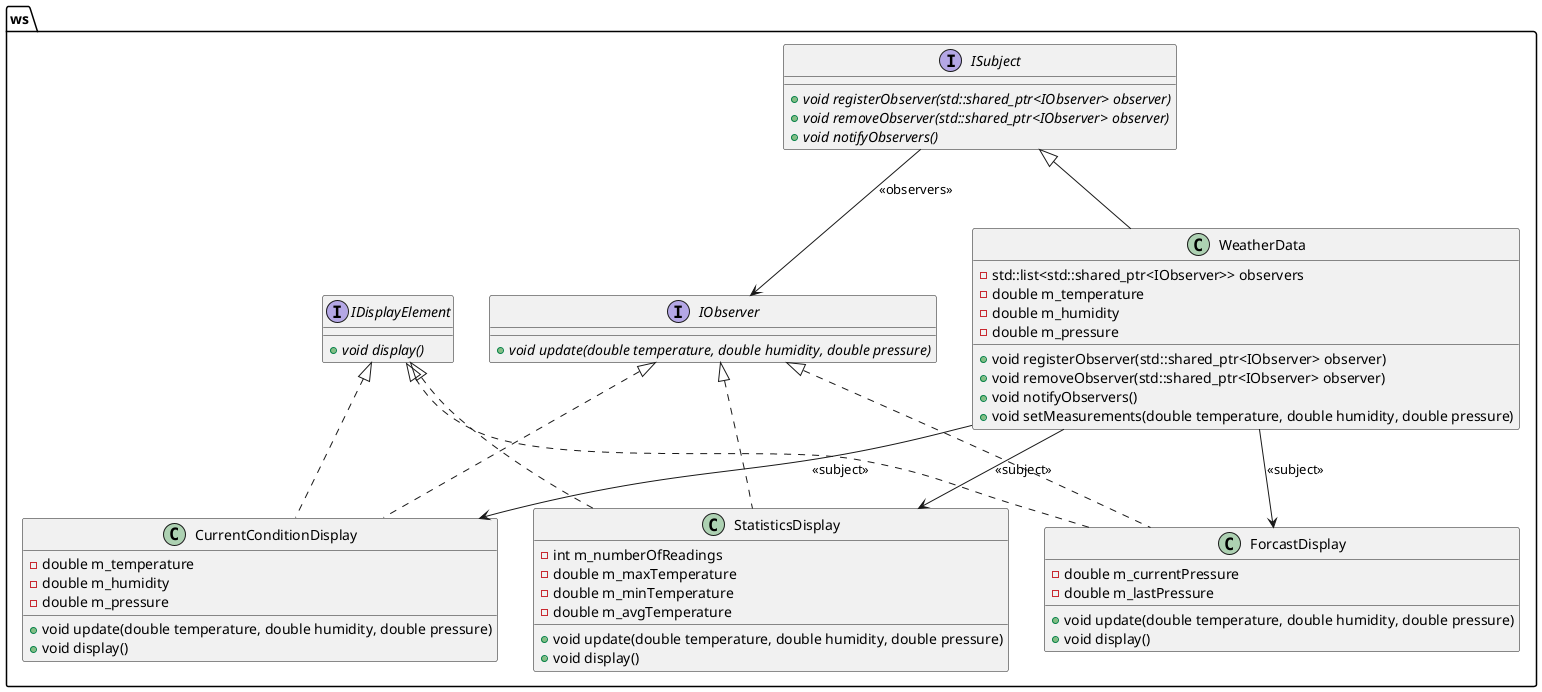 @startuml

namespace ws {

interface IObserver {
  +{abstract} void update(double temperature, double humidity, double pressure)
}

interface ISubject {
  +{abstract} void registerObserver(std::shared_ptr<IObserver> observer)
  +{abstract} void removeObserver(std::shared_ptr<IObserver> observer)
  +{abstract} void notifyObservers()
}

interface IDisplayElement {
  +{abstract} void display()
}

class WeatherData {
  +void registerObserver(std::shared_ptr<IObserver> observer)
  +void removeObserver(std::shared_ptr<IObserver> observer)
  +void notifyObservers()
  +void setMeasurements(double temperature, double humidity, double pressure)
  -std::list<std::shared_ptr<IObserver>> observers
  -double m_temperature
  -double m_humidity
  -double m_pressure
}

class CurrentConditionDisplay {
  +void update(double temperature, double humidity, double pressure)
  +void display()
  -double m_temperature
  -double m_humidity
  -double m_pressure
}

class StatisticsDisplay {
  +void update(double temperature, double humidity, double pressure)
  +void display()
  -int m_numberOfReadings
  -double m_maxTemperature
  -double m_minTemperature
  -double m_avgTemperature
}

class ForcastDisplay {
  +void update(double temperature, double humidity, double pressure)
  +void display()
  -double m_currentPressure
  -double m_lastPressure
}

WeatherData -down-> CurrentConditionDisplay : <<subject>>
WeatherData -down-> StatisticsDisplay : <<subject>>
WeatherData -down-> ForcastDisplay : <<subject>>

IObserver <|.. CurrentConditionDisplay
IObserver <|.. StatisticsDisplay
IObserver <|.. ForcastDisplay


ISubject <|-- WeatherData
ISubject -> IObserver : <<observers>>

IDisplayElement <|.. CurrentConditionDisplay
IDisplayElement <|.. StatisticsDisplay
IDisplayElement <|.. ForcastDisplay

}

@enduml
